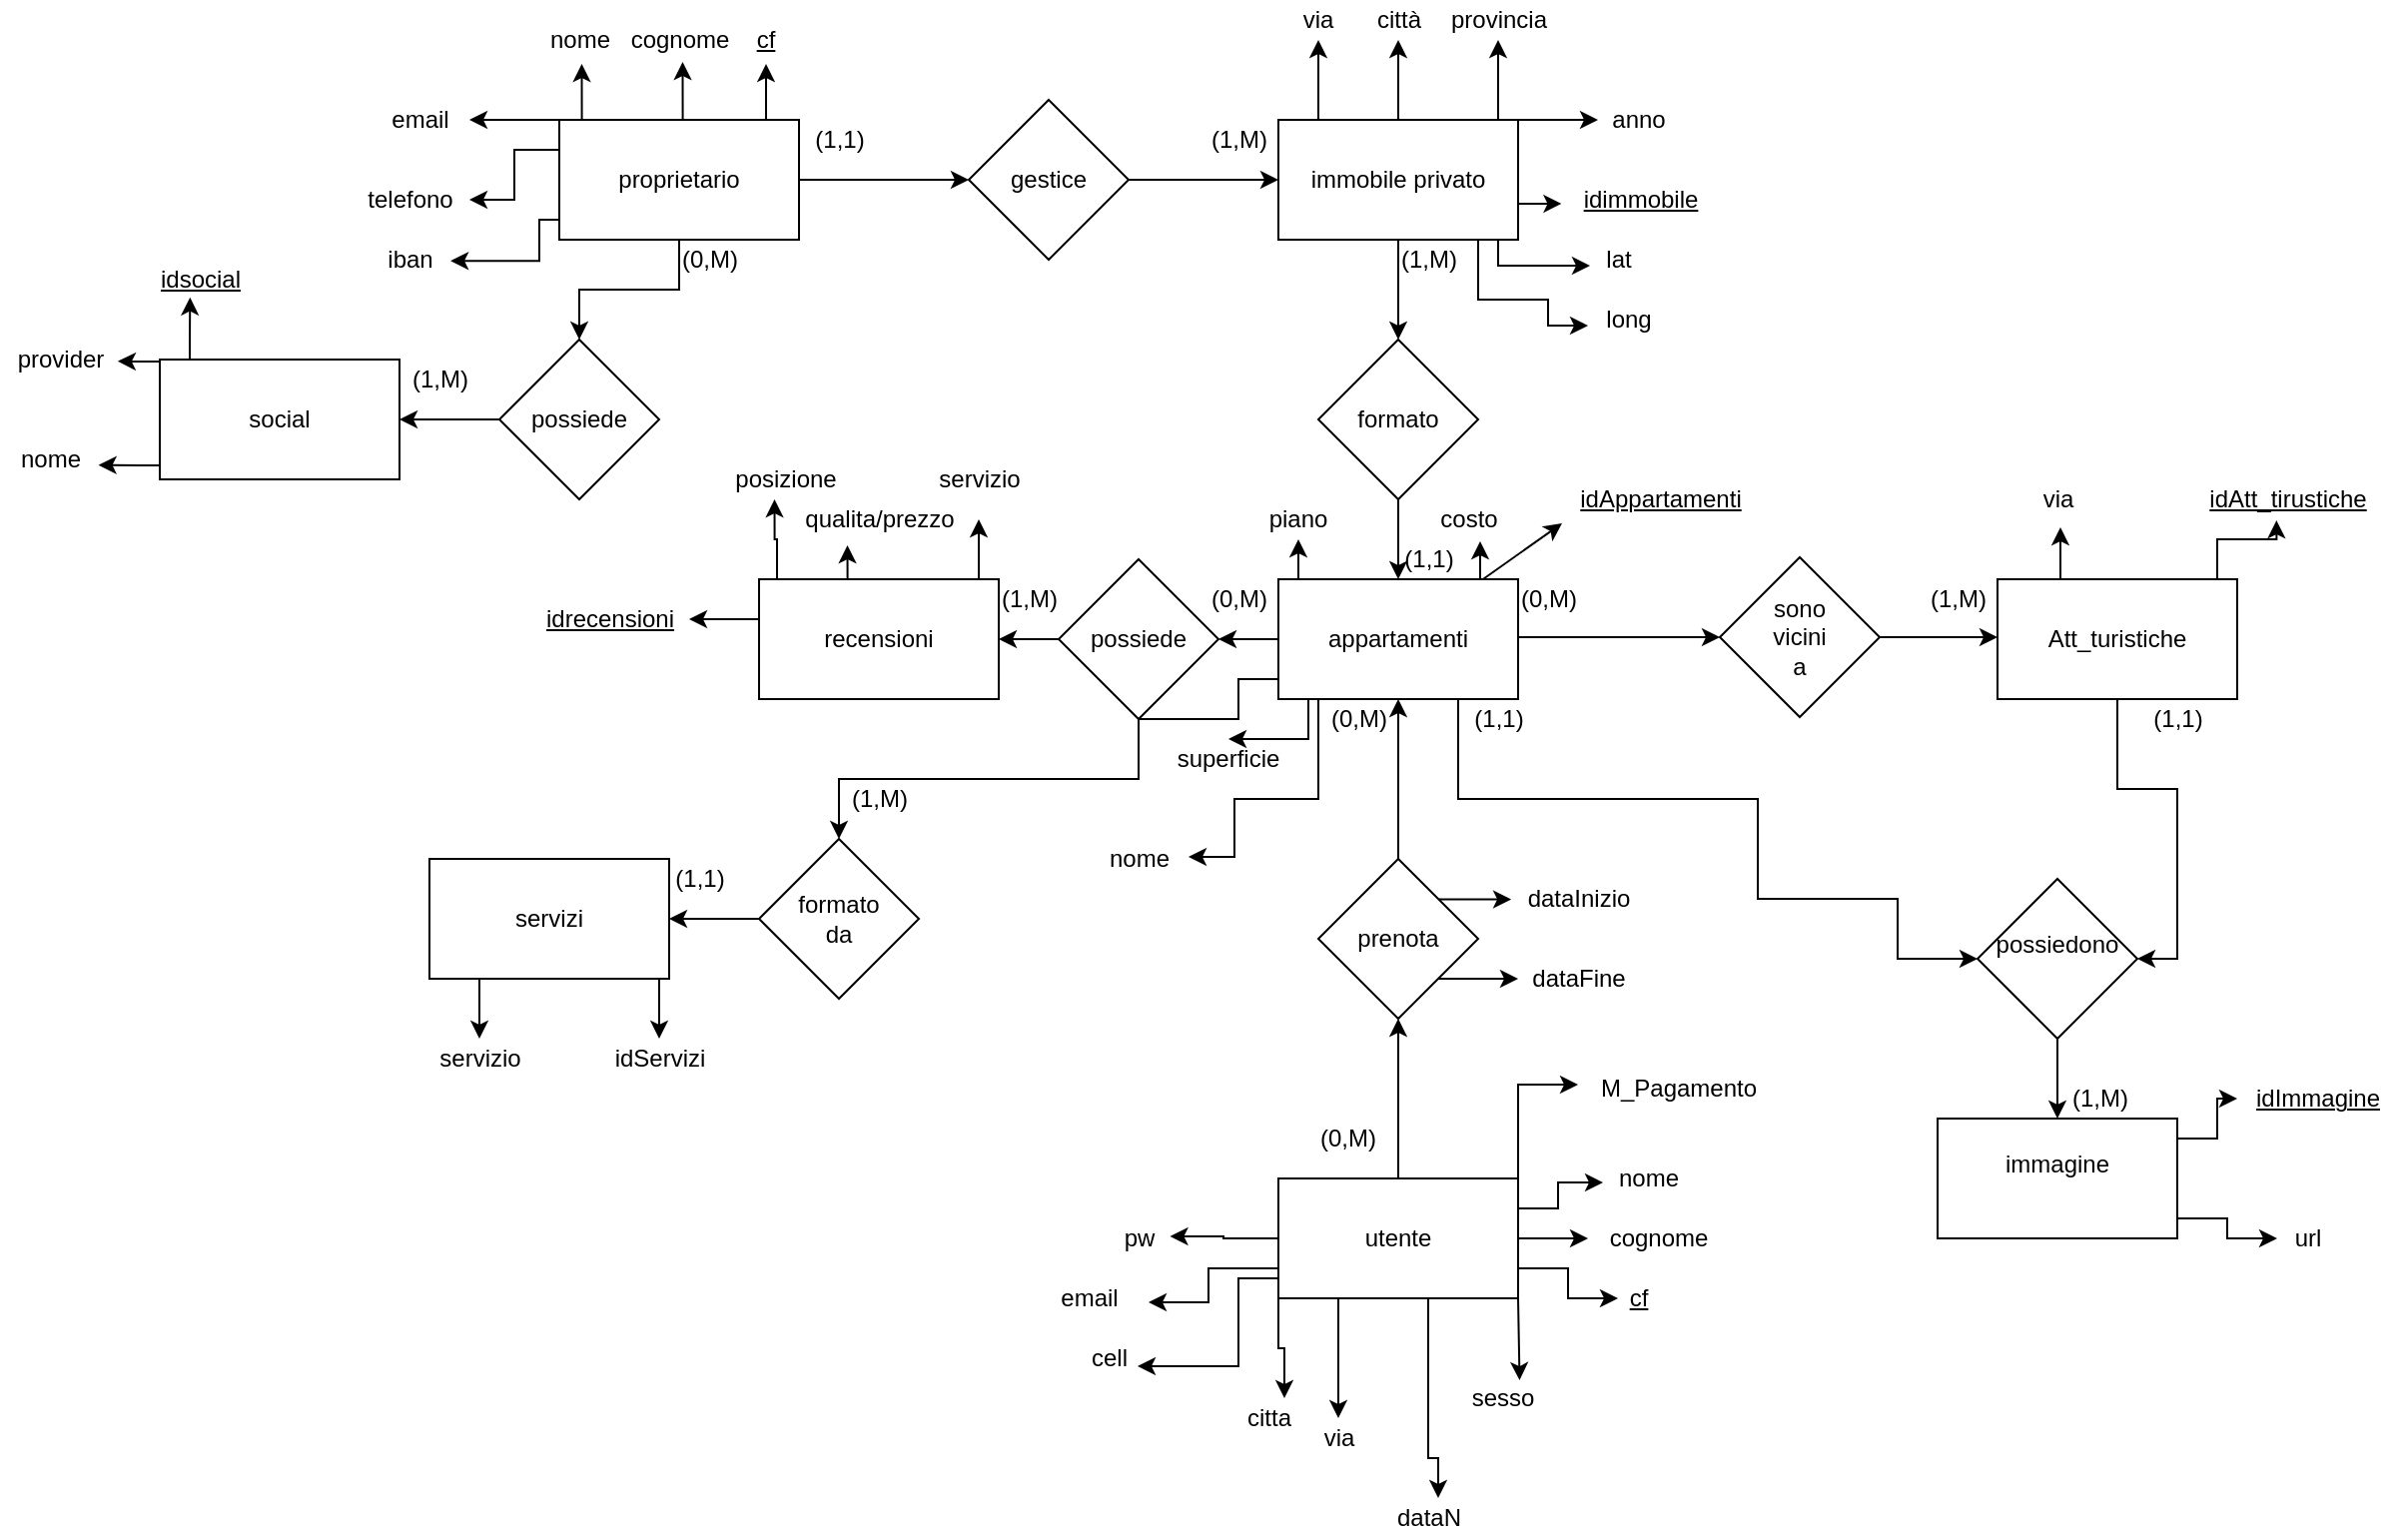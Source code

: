 <mxfile version="14.6.13" type="github">
  <diagram id="5WZkv0eeYpmpaQnzzO1f" name="Page-1">
    <mxGraphModel dx="3316" dy="791" grid="1" gridSize="10" guides="1" tooltips="1" connect="1" arrows="1" fold="1" page="1" pageScale="1" pageWidth="827" pageHeight="1169" math="0" shadow="0">
      <root>
        <mxCell id="0" />
        <mxCell id="1" parent="0" />
        <mxCell id="6KQSLUlXz9a6ZsbGVFf4-21" style="edgeStyle=orthogonalEdgeStyle;rounded=0;orthogonalLoop=1;jettySize=auto;html=1;exitX=1;exitY=0.25;exitDx=0;exitDy=0;" parent="1" source="FqCilQHqINg6GPOchnON-1" target="6KQSLUlXz9a6ZsbGVFf4-22" edge="1">
          <mxGeometry relative="1" as="geometry">
            <mxPoint x="-370" y="110" as="targetPoint" />
            <Array as="points">
              <mxPoint x="-530" y="125" />
            </Array>
          </mxGeometry>
        </mxCell>
        <mxCell id="6KQSLUlXz9a6ZsbGVFf4-60" value="" style="edgeStyle=orthogonalEdgeStyle;rounded=0;orthogonalLoop=1;jettySize=auto;html=1;" parent="1" source="FqCilQHqINg6GPOchnON-1" target="6KQSLUlXz9a6ZsbGVFf4-45" edge="1">
          <mxGeometry relative="1" as="geometry" />
        </mxCell>
        <mxCell id="6KQSLUlXz9a6ZsbGVFf4-62" style="edgeStyle=orthogonalEdgeStyle;rounded=0;orthogonalLoop=1;jettySize=auto;html=1;exitX=1;exitY=0.75;exitDx=0;exitDy=0;" parent="1" source="FqCilQHqINg6GPOchnON-1" target="6KQSLUlXz9a6ZsbGVFf4-52" edge="1">
          <mxGeometry relative="1" as="geometry">
            <Array as="points">
              <mxPoint x="-430" y="110" />
            </Array>
          </mxGeometry>
        </mxCell>
        <mxCell id="usRXnRFZm17M64GT9pBI-6" style="edgeStyle=orthogonalEdgeStyle;rounded=0;orthogonalLoop=1;jettySize=auto;html=1;" parent="1" source="FqCilQHqINg6GPOchnON-1" target="usRXnRFZm17M64GT9pBI-5" edge="1">
          <mxGeometry relative="1" as="geometry">
            <Array as="points">
              <mxPoint x="-440" y="100" />
              <mxPoint x="-440" y="100" />
            </Array>
          </mxGeometry>
        </mxCell>
        <mxCell id="h6Zp_HKWGdJFtF2wPUyF-5" style="edgeStyle=orthogonalEdgeStyle;rounded=0;orthogonalLoop=1;jettySize=auto;html=1;entryX=0.009;entryY=0.597;entryDx=0;entryDy=0;entryPerimeter=0;" parent="1" source="FqCilQHqINg6GPOchnON-1" target="h6Zp_HKWGdJFtF2wPUyF-4" edge="1">
          <mxGeometry relative="1" as="geometry">
            <Array as="points">
              <mxPoint x="-420" y="152" />
              <mxPoint x="-420" y="152" />
            </Array>
          </mxGeometry>
        </mxCell>
        <mxCell id="ovdAUcI8zXoIoC2vifiw-7" style="edgeStyle=orthogonalEdgeStyle;rounded=0;orthogonalLoop=1;jettySize=auto;html=1;entryX=0.033;entryY=0.65;entryDx=0;entryDy=0;entryPerimeter=0;" parent="1" source="FqCilQHqINg6GPOchnON-1" target="ovdAUcI8zXoIoC2vifiw-5" edge="1">
          <mxGeometry relative="1" as="geometry">
            <Array as="points">
              <mxPoint x="-440" y="183" />
            </Array>
          </mxGeometry>
        </mxCell>
        <mxCell id="ovdAUcI8zXoIoC2vifiw-8" style="edgeStyle=orthogonalEdgeStyle;rounded=0;orthogonalLoop=1;jettySize=auto;html=1;entryX=0;entryY=0.65;entryDx=0;entryDy=0;entryPerimeter=0;" parent="1" source="FqCilQHqINg6GPOchnON-1" target="ovdAUcI8zXoIoC2vifiw-6" edge="1">
          <mxGeometry relative="1" as="geometry">
            <Array as="points">
              <mxPoint x="-450" y="200" />
              <mxPoint x="-415" y="200" />
              <mxPoint x="-415" y="213" />
            </Array>
          </mxGeometry>
        </mxCell>
        <mxCell id="FqCilQHqINg6GPOchnON-1" value="immobile privato" style="rounded=0;whiteSpace=wrap;html=1;" parent="1" vertex="1">
          <mxGeometry x="-550" y="110" width="120" height="60" as="geometry" />
        </mxCell>
        <mxCell id="FqCilQHqINg6GPOchnON-3" value="" style="edgeStyle=orthogonalEdgeStyle;rounded=0;orthogonalLoop=1;jettySize=auto;html=1;" parent="1" source="FqCilQHqINg6GPOchnON-1" target="FqCilQHqINg6GPOchnON-2" edge="1">
          <mxGeometry relative="1" as="geometry" />
        </mxCell>
        <mxCell id="FqCilQHqINg6GPOchnON-5" value="" style="edgeStyle=orthogonalEdgeStyle;rounded=0;orthogonalLoop=1;jettySize=auto;html=1;" parent="1" source="FqCilQHqINg6GPOchnON-2" target="FqCilQHqINg6GPOchnON-4" edge="1">
          <mxGeometry relative="1" as="geometry" />
        </mxCell>
        <mxCell id="FqCilQHqINg6GPOchnON-2" value="formato" style="rhombus;whiteSpace=wrap;html=1;rounded=0;" parent="1" vertex="1">
          <mxGeometry x="-530" y="220" width="80" height="80" as="geometry" />
        </mxCell>
        <mxCell id="6KQSLUlXz9a6ZsbGVFf4-16" style="edgeStyle=orthogonalEdgeStyle;rounded=0;orthogonalLoop=1;jettySize=auto;html=1;exitX=1;exitY=1;exitDx=0;exitDy=0;entryX=0.5;entryY=1;entryDx=0;entryDy=0;" parent="1" source="FqCilQHqINg6GPOchnON-4" target="6KQSLUlXz9a6ZsbGVFf4-14" edge="1">
          <mxGeometry relative="1" as="geometry" />
        </mxCell>
        <mxCell id="6KQSLUlXz9a6ZsbGVFf4-64" value="" style="edgeStyle=orthogonalEdgeStyle;rounded=0;orthogonalLoop=1;jettySize=auto;html=1;" parent="1" source="FqCilQHqINg6GPOchnON-4" target="6KQSLUlXz9a6ZsbGVFf4-63" edge="1">
          <mxGeometry relative="1" as="geometry">
            <Array as="points">
              <mxPoint x="-390" y="369" />
              <mxPoint x="-390" y="369" />
            </Array>
          </mxGeometry>
        </mxCell>
        <mxCell id="6KQSLUlXz9a6ZsbGVFf4-108" style="edgeStyle=orthogonalEdgeStyle;rounded=0;orthogonalLoop=1;jettySize=auto;html=1;exitX=0;exitY=1;exitDx=0;exitDy=0;entryX=0.62;entryY=1.05;entryDx=0;entryDy=0;entryPerimeter=0;" parent="1" source="FqCilQHqINg6GPOchnON-4" target="6KQSLUlXz9a6ZsbGVFf4-48" edge="1">
          <mxGeometry relative="1" as="geometry" />
        </mxCell>
        <mxCell id="6KQSLUlXz9a6ZsbGVFf4-111" value="" style="edgeStyle=orthogonalEdgeStyle;rounded=0;orthogonalLoop=1;jettySize=auto;html=1;" parent="1" source="FqCilQHqINg6GPOchnON-4" target="6KQSLUlXz9a6ZsbGVFf4-110" edge="1">
          <mxGeometry relative="1" as="geometry" />
        </mxCell>
        <mxCell id="usRXnRFZm17M64GT9pBI-8" style="edgeStyle=orthogonalEdgeStyle;rounded=0;orthogonalLoop=1;jettySize=auto;html=1;entryX=0.5;entryY=0;entryDx=0;entryDy=0;" parent="1" source="FqCilQHqINg6GPOchnON-4" target="6KQSLUlXz9a6ZsbGVFf4-17" edge="1">
          <mxGeometry relative="1" as="geometry">
            <Array as="points">
              <mxPoint x="-535" y="410" />
              <mxPoint x="-535" y="410" />
            </Array>
          </mxGeometry>
        </mxCell>
        <mxCell id="zDIcsV_kO7G1SjpEPAZM-3" style="edgeStyle=orthogonalEdgeStyle;rounded=0;orthogonalLoop=1;jettySize=auto;html=1;entryX=0;entryY=0.5;entryDx=0;entryDy=0;" parent="1" source="FqCilQHqINg6GPOchnON-4" target="zDIcsV_kO7G1SjpEPAZM-5" edge="1">
          <mxGeometry relative="1" as="geometry">
            <Array as="points">
              <mxPoint x="-460" y="450" />
              <mxPoint x="-310" y="450" />
              <mxPoint x="-310" y="500" />
              <mxPoint x="-240" y="500" />
              <mxPoint x="-240" y="530" />
            </Array>
          </mxGeometry>
        </mxCell>
        <mxCell id="ovdAUcI8zXoIoC2vifiw-4" style="edgeStyle=orthogonalEdgeStyle;rounded=0;orthogonalLoop=1;jettySize=auto;html=1;entryX=1;entryY=0.45;entryDx=0;entryDy=0;entryPerimeter=0;" parent="1" source="FqCilQHqINg6GPOchnON-4" target="ovdAUcI8zXoIoC2vifiw-2" edge="1">
          <mxGeometry relative="1" as="geometry">
            <Array as="points">
              <mxPoint x="-530" y="450" />
              <mxPoint x="-572" y="450" />
              <mxPoint x="-572" y="479" />
            </Array>
          </mxGeometry>
        </mxCell>
        <mxCell id="ovdAUcI8zXoIoC2vifiw-10" style="edgeStyle=orthogonalEdgeStyle;rounded=0;orthogonalLoop=1;jettySize=auto;html=1;entryX=0.5;entryY=0;entryDx=0;entryDy=0;" parent="1" source="FqCilQHqINg6GPOchnON-4" target="ovdAUcI8zXoIoC2vifiw-9" edge="1">
          <mxGeometry relative="1" as="geometry">
            <Array as="points">
              <mxPoint x="-570" y="390" />
              <mxPoint x="-570" y="410" />
              <mxPoint x="-620" y="410" />
              <mxPoint x="-620" y="440" />
              <mxPoint x="-770" y="440" />
            </Array>
          </mxGeometry>
        </mxCell>
        <mxCell id="FqCilQHqINg6GPOchnON-4" value="appartamenti" style="whiteSpace=wrap;html=1;rounded=0;direction=west;" parent="1" vertex="1">
          <mxGeometry x="-550" y="340" width="120" height="60" as="geometry" />
        </mxCell>
        <mxCell id="6KQSLUlXz9a6ZsbGVFf4-14" value="piano" style="text;html=1;strokeColor=none;fillColor=none;align=center;verticalAlign=middle;whiteSpace=wrap;rounded=0;" parent="1" vertex="1">
          <mxGeometry x="-560" y="300" width="40" height="20" as="geometry" />
        </mxCell>
        <mxCell id="6KQSLUlXz9a6ZsbGVFf4-17" value="superficie" style="text;html=1;strokeColor=none;fillColor=none;align=center;verticalAlign=middle;whiteSpace=wrap;rounded=0;" parent="1" vertex="1">
          <mxGeometry x="-610" y="420" width="70" height="20" as="geometry" />
        </mxCell>
        <mxCell id="6KQSLUlXz9a6ZsbGVFf4-22" value="via" style="text;html=1;strokeColor=none;fillColor=none;align=center;verticalAlign=middle;whiteSpace=wrap;rounded=0;" parent="1" vertex="1">
          <mxGeometry x="-550" y="50" width="40" height="20" as="geometry" />
        </mxCell>
        <mxCell id="6KQSLUlXz9a6ZsbGVFf4-45" value="città" style="text;html=1;resizable=0;autosize=1;align=center;verticalAlign=middle;points=[];fillColor=none;strokeColor=none;rounded=0;" parent="1" vertex="1">
          <mxGeometry x="-510" y="50" width="40" height="20" as="geometry" />
        </mxCell>
        <mxCell id="6KQSLUlXz9a6ZsbGVFf4-48" value="costo" style="text;html=1;resizable=0;autosize=1;align=center;verticalAlign=middle;points=[];fillColor=none;strokeColor=none;rounded=0;" parent="1" vertex="1">
          <mxGeometry x="-480" y="300" width="50" height="20" as="geometry" />
        </mxCell>
        <mxCell id="6KQSLUlXz9a6ZsbGVFf4-52" value="anno" style="text;html=1;resizable=0;autosize=1;align=center;verticalAlign=middle;points=[];fillColor=none;strokeColor=none;rounded=0;" parent="1" vertex="1">
          <mxGeometry x="-390" y="100" width="40" height="20" as="geometry" />
        </mxCell>
        <mxCell id="6KQSLUlXz9a6ZsbGVFf4-66" value="" style="edgeStyle=orthogonalEdgeStyle;rounded=0;orthogonalLoop=1;jettySize=auto;html=1;" parent="1" source="6KQSLUlXz9a6ZsbGVFf4-63" target="6KQSLUlXz9a6ZsbGVFf4-65" edge="1">
          <mxGeometry relative="1" as="geometry">
            <Array as="points">
              <mxPoint x="-260" y="360" />
              <mxPoint x="-260" y="360" />
            </Array>
          </mxGeometry>
        </mxCell>
        <mxCell id="6KQSLUlXz9a6ZsbGVFf4-63" value="&lt;div&gt;sono &lt;br&gt;&lt;/div&gt;&lt;div&gt;vicini&lt;br&gt;&lt;/div&gt;&lt;div&gt;a &lt;/div&gt;" style="rhombus;whiteSpace=wrap;html=1;rounded=0;" parent="1" vertex="1">
          <mxGeometry x="-329" y="329" width="80" height="80" as="geometry" />
        </mxCell>
        <mxCell id="6KQSLUlXz9a6ZsbGVFf4-67" style="edgeStyle=orthogonalEdgeStyle;rounded=0;orthogonalLoop=1;jettySize=auto;html=1;exitX=0.25;exitY=0;exitDx=0;exitDy=0;entryX=0.55;entryY=1.2;entryDx=0;entryDy=0;entryPerimeter=0;" parent="1" source="6KQSLUlXz9a6ZsbGVFf4-65" target="6KQSLUlXz9a6ZsbGVFf4-68" edge="1">
          <mxGeometry relative="1" as="geometry">
            <mxPoint x="-160" y="300" as="targetPoint" />
          </mxGeometry>
        </mxCell>
        <mxCell id="h6Zp_HKWGdJFtF2wPUyF-7" style="edgeStyle=orthogonalEdgeStyle;rounded=0;orthogonalLoop=1;jettySize=auto;html=1;entryX=0.447;entryY=1.028;entryDx=0;entryDy=0;entryPerimeter=0;" parent="1" source="6KQSLUlXz9a6ZsbGVFf4-65" target="h6Zp_HKWGdJFtF2wPUyF-6" edge="1">
          <mxGeometry relative="1" as="geometry">
            <Array as="points">
              <mxPoint x="-80" y="320" />
              <mxPoint x="-50" y="320" />
            </Array>
          </mxGeometry>
        </mxCell>
        <mxCell id="zDIcsV_kO7G1SjpEPAZM-2" style="edgeStyle=orthogonalEdgeStyle;rounded=0;orthogonalLoop=1;jettySize=auto;html=1;entryX=1;entryY=0.5;entryDx=0;entryDy=0;" parent="1" source="6KQSLUlXz9a6ZsbGVFf4-65" target="zDIcsV_kO7G1SjpEPAZM-5" edge="1">
          <mxGeometry relative="1" as="geometry" />
        </mxCell>
        <mxCell id="6KQSLUlXz9a6ZsbGVFf4-65" value="Att_turistiche" style="whiteSpace=wrap;html=1;rounded=0;" parent="1" vertex="1">
          <mxGeometry x="-190" y="340" width="120" height="60" as="geometry" />
        </mxCell>
        <mxCell id="6KQSLUlXz9a6ZsbGVFf4-68" value="via" style="text;html=1;resizable=0;autosize=1;align=center;verticalAlign=middle;points=[];fillColor=none;strokeColor=none;rounded=0;" parent="1" vertex="1">
          <mxGeometry x="-175" y="290" width="30" height="20" as="geometry" />
        </mxCell>
        <mxCell id="usRXnRFZm17M64GT9pBI-3" value="" style="edgeStyle=orthogonalEdgeStyle;rounded=0;orthogonalLoop=1;jettySize=auto;html=1;" parent="1" source="6KQSLUlXz9a6ZsbGVFf4-71" target="FqCilQHqINg6GPOchnON-1" edge="1">
          <mxGeometry relative="1" as="geometry" />
        </mxCell>
        <mxCell id="6KQSLUlXz9a6ZsbGVFf4-71" value="gestice" style="rhombus;whiteSpace=wrap;html=1;rounded=0;" parent="1" vertex="1">
          <mxGeometry x="-705" y="100" width="80" height="80" as="geometry" />
        </mxCell>
        <mxCell id="6KQSLUlXz9a6ZsbGVFf4-80" style="edgeStyle=orthogonalEdgeStyle;rounded=0;orthogonalLoop=1;jettySize=auto;html=1;exitX=0;exitY=0;exitDx=0;exitDy=0;entryX=0.525;entryY=1.1;entryDx=0;entryDy=0;entryPerimeter=0;" parent="1" source="6KQSLUlXz9a6ZsbGVFf4-73" target="6KQSLUlXz9a6ZsbGVFf4-77" edge="1">
          <mxGeometry relative="1" as="geometry" />
        </mxCell>
        <mxCell id="6KQSLUlXz9a6ZsbGVFf4-81" style="edgeStyle=orthogonalEdgeStyle;rounded=0;orthogonalLoop=1;jettySize=auto;html=1;exitX=0.5;exitY=0;exitDx=0;exitDy=0;entryX=0.525;entryY=1.05;entryDx=0;entryDy=0;entryPerimeter=0;" parent="1" source="6KQSLUlXz9a6ZsbGVFf4-73" target="6KQSLUlXz9a6ZsbGVFf4-76" edge="1">
          <mxGeometry relative="1" as="geometry" />
        </mxCell>
        <mxCell id="6KQSLUlXz9a6ZsbGVFf4-82" style="edgeStyle=orthogonalEdgeStyle;rounded=0;orthogonalLoop=1;jettySize=auto;html=1;exitX=1;exitY=0;exitDx=0;exitDy=0;entryX=0.525;entryY=1.1;entryDx=0;entryDy=0;entryPerimeter=0;" parent="1" source="6KQSLUlXz9a6ZsbGVFf4-73" target="6KQSLUlXz9a6ZsbGVFf4-75" edge="1">
          <mxGeometry relative="1" as="geometry" />
        </mxCell>
        <mxCell id="6KQSLUlXz9a6ZsbGVFf4-91" style="edgeStyle=orthogonalEdgeStyle;rounded=0;orthogonalLoop=1;jettySize=auto;html=1;exitX=0;exitY=0.25;exitDx=0;exitDy=0;" parent="1" source="6KQSLUlXz9a6ZsbGVFf4-73" target="6KQSLUlXz9a6ZsbGVFf4-84" edge="1">
          <mxGeometry relative="1" as="geometry" />
        </mxCell>
        <mxCell id="6KQSLUlXz9a6ZsbGVFf4-92" style="edgeStyle=orthogonalEdgeStyle;rounded=0;orthogonalLoop=1;jettySize=auto;html=1;exitX=0;exitY=0;exitDx=0;exitDy=0;" parent="1" source="6KQSLUlXz9a6ZsbGVFf4-73" target="6KQSLUlXz9a6ZsbGVFf4-83" edge="1">
          <mxGeometry relative="1" as="geometry">
            <Array as="points">
              <mxPoint x="-920" y="110" />
              <mxPoint x="-920" y="110" />
            </Array>
          </mxGeometry>
        </mxCell>
        <mxCell id="6KQSLUlXz9a6ZsbGVFf4-95" style="edgeStyle=orthogonalEdgeStyle;rounded=0;orthogonalLoop=1;jettySize=auto;html=1;exitX=0.25;exitY=1;exitDx=0;exitDy=0;entryX=1.014;entryY=0.529;entryDx=0;entryDy=0;entryPerimeter=0;" parent="1" source="6KQSLUlXz9a6ZsbGVFf4-73" target="6KQSLUlXz9a6ZsbGVFf4-94" edge="1">
          <mxGeometry relative="1" as="geometry">
            <mxPoint x="-989" y="171" as="targetPoint" />
            <Array as="points">
              <mxPoint x="-880" y="160" />
              <mxPoint x="-920" y="160" />
              <mxPoint x="-920" y="181" />
            </Array>
          </mxGeometry>
        </mxCell>
        <mxCell id="usRXnRFZm17M64GT9pBI-2" value="" style="edgeStyle=orthogonalEdgeStyle;rounded=0;orthogonalLoop=1;jettySize=auto;html=1;" parent="1" source="6KQSLUlXz9a6ZsbGVFf4-73" target="6KQSLUlXz9a6ZsbGVFf4-71" edge="1">
          <mxGeometry relative="1" as="geometry">
            <Array as="points">
              <mxPoint x="-720" y="140" />
              <mxPoint x="-720" y="140" />
            </Array>
          </mxGeometry>
        </mxCell>
        <mxCell id="usRXnRFZm17M64GT9pBI-45" value="" style="edgeStyle=orthogonalEdgeStyle;rounded=0;orthogonalLoop=1;jettySize=auto;html=1;" parent="1" source="6KQSLUlXz9a6ZsbGVFf4-73" target="usRXnRFZm17M64GT9pBI-44" edge="1">
          <mxGeometry relative="1" as="geometry" />
        </mxCell>
        <mxCell id="6KQSLUlXz9a6ZsbGVFf4-73" value="proprietario" style="whiteSpace=wrap;html=1;rounded=0;" parent="1" vertex="1">
          <mxGeometry x="-910" y="110" width="120" height="60" as="geometry" />
        </mxCell>
        <mxCell id="6KQSLUlXz9a6ZsbGVFf4-75" value="&lt;u&gt;cf&lt;/u&gt;" style="text;html=1;resizable=0;autosize=1;align=center;verticalAlign=middle;points=[];fillColor=none;strokeColor=none;rounded=0;" parent="1" vertex="1">
          <mxGeometry x="-817" y="60" width="20" height="20" as="geometry" />
        </mxCell>
        <mxCell id="6KQSLUlXz9a6ZsbGVFf4-76" value="cognome" style="text;html=1;resizable=0;autosize=1;align=center;verticalAlign=middle;points=[];fillColor=none;strokeColor=none;rounded=0;" parent="1" vertex="1">
          <mxGeometry x="-885" y="60" width="70" height="20" as="geometry" />
        </mxCell>
        <mxCell id="6KQSLUlXz9a6ZsbGVFf4-77" value="nome" style="text;html=1;resizable=0;autosize=1;align=center;verticalAlign=middle;points=[];fillColor=none;strokeColor=none;rounded=0;" parent="1" vertex="1">
          <mxGeometry x="-925" y="60" width="50" height="20" as="geometry" />
        </mxCell>
        <mxCell id="6KQSLUlXz9a6ZsbGVFf4-83" value="email" style="text;html=1;resizable=0;autosize=1;align=center;verticalAlign=middle;points=[];fillColor=none;strokeColor=none;rounded=0;" parent="1" vertex="1">
          <mxGeometry x="-1005" y="100" width="50" height="20" as="geometry" />
        </mxCell>
        <mxCell id="6KQSLUlXz9a6ZsbGVFf4-84" value="telefono" style="text;html=1;resizable=0;autosize=1;align=center;verticalAlign=middle;points=[];fillColor=none;strokeColor=none;rounded=0;" parent="1" vertex="1">
          <mxGeometry x="-1015" y="140" width="60" height="20" as="geometry" />
        </mxCell>
        <mxCell id="6KQSLUlXz9a6ZsbGVFf4-94" value="iban" style="text;html=1;resizable=0;autosize=1;align=center;verticalAlign=middle;points=[];fillColor=none;strokeColor=none;rounded=0;" parent="1" vertex="1">
          <mxGeometry x="-1005" y="170" width="40" height="20" as="geometry" />
        </mxCell>
        <mxCell id="6KQSLUlXz9a6ZsbGVFf4-138" style="edgeStyle=orthogonalEdgeStyle;rounded=0;orthogonalLoop=1;jettySize=auto;html=1;exitX=1;exitY=0.25;exitDx=0;exitDy=0;entryX=0.05;entryY=0.6;entryDx=0;entryDy=0;entryPerimeter=0;" parent="1" source="6KQSLUlXz9a6ZsbGVFf4-99" target="6KQSLUlXz9a6ZsbGVFf4-135" edge="1">
          <mxGeometry relative="1" as="geometry" />
        </mxCell>
        <mxCell id="6KQSLUlXz9a6ZsbGVFf4-139" style="edgeStyle=orthogonalEdgeStyle;rounded=0;orthogonalLoop=1;jettySize=auto;html=1;exitX=1;exitY=0.5;exitDx=0;exitDy=0;" parent="1" source="6KQSLUlXz9a6ZsbGVFf4-99" target="6KQSLUlXz9a6ZsbGVFf4-136" edge="1">
          <mxGeometry relative="1" as="geometry" />
        </mxCell>
        <mxCell id="6KQSLUlXz9a6ZsbGVFf4-140" style="edgeStyle=orthogonalEdgeStyle;rounded=0;orthogonalLoop=1;jettySize=auto;html=1;exitX=1;exitY=0.75;exitDx=0;exitDy=0;" parent="1" source="6KQSLUlXz9a6ZsbGVFf4-99" target="6KQSLUlXz9a6ZsbGVFf4-137" edge="1">
          <mxGeometry relative="1" as="geometry" />
        </mxCell>
        <mxCell id="6KQSLUlXz9a6ZsbGVFf4-145" style="edgeStyle=orthogonalEdgeStyle;rounded=0;orthogonalLoop=1;jettySize=auto;html=1;exitX=0;exitY=0.5;exitDx=0;exitDy=0;entryX=1.025;entryY=0.45;entryDx=0;entryDy=0;entryPerimeter=0;" parent="1" source="6KQSLUlXz9a6ZsbGVFf4-99" target="6KQSLUlXz9a6ZsbGVFf4-142" edge="1">
          <mxGeometry relative="1" as="geometry" />
        </mxCell>
        <mxCell id="6KQSLUlXz9a6ZsbGVFf4-146" style="edgeStyle=orthogonalEdgeStyle;rounded=0;orthogonalLoop=1;jettySize=auto;html=1;exitX=0;exitY=0.75;exitDx=0;exitDy=0;entryX=1.1;entryY=0.6;entryDx=0;entryDy=0;entryPerimeter=0;" parent="1" source="6KQSLUlXz9a6ZsbGVFf4-99" target="6KQSLUlXz9a6ZsbGVFf4-143" edge="1">
          <mxGeometry relative="1" as="geometry" />
        </mxCell>
        <mxCell id="6KQSLUlXz9a6ZsbGVFf4-149" style="edgeStyle=orthogonalEdgeStyle;rounded=0;orthogonalLoop=1;jettySize=auto;html=1;exitX=1;exitY=1;exitDx=0;exitDy=0;entryX=0.675;entryY=0.05;entryDx=0;entryDy=0;entryPerimeter=0;" parent="1" source="6KQSLUlXz9a6ZsbGVFf4-99" target="6KQSLUlXz9a6ZsbGVFf4-147" edge="1">
          <mxGeometry relative="1" as="geometry">
            <Array as="points">
              <mxPoint x="-429" y="700" />
            </Array>
          </mxGeometry>
        </mxCell>
        <mxCell id="6KQSLUlXz9a6ZsbGVFf4-150" style="edgeStyle=orthogonalEdgeStyle;rounded=0;orthogonalLoop=1;jettySize=auto;html=1;exitX=0.75;exitY=1;exitDx=0;exitDy=0;entryX=0.6;entryY=0;entryDx=0;entryDy=0;entryPerimeter=0;" parent="1" source="6KQSLUlXz9a6ZsbGVFf4-99" target="6KQSLUlXz9a6ZsbGVFf4-148" edge="1">
          <mxGeometry relative="1" as="geometry">
            <mxPoint x="-483" y="747" as="targetPoint" />
            <Array as="points">
              <mxPoint x="-475" y="700" />
              <mxPoint x="-475" y="780" />
              <mxPoint x="-470" y="780" />
            </Array>
          </mxGeometry>
        </mxCell>
        <mxCell id="6KQSLUlXz9a6ZsbGVFf4-152" style="edgeStyle=orthogonalEdgeStyle;rounded=0;orthogonalLoop=1;jettySize=auto;html=1;exitX=0.25;exitY=1;exitDx=0;exitDy=0;entryX=0.5;entryY=0;entryDx=0;entryDy=0;entryPerimeter=0;" parent="1" source="6KQSLUlXz9a6ZsbGVFf4-99" target="6KQSLUlXz9a6ZsbGVFf4-151" edge="1">
          <mxGeometry relative="1" as="geometry" />
        </mxCell>
        <mxCell id="6KQSLUlXz9a6ZsbGVFf4-153" style="edgeStyle=orthogonalEdgeStyle;rounded=0;orthogonalLoop=1;jettySize=auto;html=1;exitX=0;exitY=1;exitDx=0;exitDy=0;entryX=0.7;entryY=0;entryDx=0;entryDy=0;entryPerimeter=0;" parent="1" source="6KQSLUlXz9a6ZsbGVFf4-99" target="6KQSLUlXz9a6ZsbGVFf4-154" edge="1">
          <mxGeometry relative="1" as="geometry">
            <mxPoint x="-550" y="750" as="targetPoint" />
          </mxGeometry>
        </mxCell>
        <mxCell id="6KQSLUlXz9a6ZsbGVFf4-157" style="edgeStyle=orthogonalEdgeStyle;rounded=0;orthogonalLoop=1;jettySize=auto;html=1;exitX=1;exitY=0;exitDx=0;exitDy=0;entryX=0;entryY=0.4;entryDx=0;entryDy=0;entryPerimeter=0;" parent="1" source="6KQSLUlXz9a6ZsbGVFf4-99" target="6KQSLUlXz9a6ZsbGVFf4-155" edge="1">
          <mxGeometry relative="1" as="geometry" />
        </mxCell>
        <mxCell id="usRXnRFZm17M64GT9pBI-13" style="edgeStyle=orthogonalEdgeStyle;rounded=0;orthogonalLoop=1;jettySize=auto;html=1;entryX=0.983;entryY=0.675;entryDx=0;entryDy=0;entryPerimeter=0;" parent="1" source="6KQSLUlXz9a6ZsbGVFf4-99" target="usRXnRFZm17M64GT9pBI-12" edge="1">
          <mxGeometry relative="1" as="geometry">
            <Array as="points">
              <mxPoint x="-570" y="690" />
              <mxPoint x="-570" y="734" />
              <mxPoint x="-620" y="734" />
            </Array>
          </mxGeometry>
        </mxCell>
        <mxCell id="usRXnRFZm17M64GT9pBI-21" value="" style="edgeStyle=orthogonalEdgeStyle;rounded=0;orthogonalLoop=1;jettySize=auto;html=1;" parent="1" source="6KQSLUlXz9a6ZsbGVFf4-99" target="usRXnRFZm17M64GT9pBI-20" edge="1">
          <mxGeometry relative="1" as="geometry" />
        </mxCell>
        <mxCell id="6KQSLUlXz9a6ZsbGVFf4-99" value="utente" style="rounded=0;whiteSpace=wrap;html=1;" parent="1" vertex="1">
          <mxGeometry x="-550" y="640" width="120" height="60" as="geometry" />
        </mxCell>
        <mxCell id="6KQSLUlXz9a6ZsbGVFf4-113" value="" style="edgeStyle=orthogonalEdgeStyle;rounded=0;orthogonalLoop=1;jettySize=auto;html=1;" parent="1" source="6KQSLUlXz9a6ZsbGVFf4-110" target="6KQSLUlXz9a6ZsbGVFf4-112" edge="1">
          <mxGeometry relative="1" as="geometry" />
        </mxCell>
        <mxCell id="6KQSLUlXz9a6ZsbGVFf4-110" value="possiede" style="rhombus;whiteSpace=wrap;html=1;rounded=0;" parent="1" vertex="1">
          <mxGeometry x="-660" y="330" width="80" height="80" as="geometry" />
        </mxCell>
        <mxCell id="6KQSLUlXz9a6ZsbGVFf4-123" style="edgeStyle=orthogonalEdgeStyle;rounded=0;orthogonalLoop=1;jettySize=auto;html=1;exitX=0;exitY=0;exitDx=0;exitDy=0;entryX=0.425;entryY=1;entryDx=0;entryDy=0;entryPerimeter=0;" parent="1" source="6KQSLUlXz9a6ZsbGVFf4-112" target="6KQSLUlXz9a6ZsbGVFf4-114" edge="1">
          <mxGeometry relative="1" as="geometry">
            <Array as="points">
              <mxPoint x="-801" y="340" />
              <mxPoint x="-801" y="320" />
            </Array>
          </mxGeometry>
        </mxCell>
        <mxCell id="6KQSLUlXz9a6ZsbGVFf4-124" style="edgeStyle=orthogonalEdgeStyle;rounded=0;orthogonalLoop=1;jettySize=auto;html=1;exitX=0.25;exitY=0;exitDx=0;exitDy=0;entryX=0.325;entryY=1.15;entryDx=0;entryDy=0;entryPerimeter=0;" parent="1" source="6KQSLUlXz9a6ZsbGVFf4-112" target="6KQSLUlXz9a6ZsbGVFf4-115" edge="1">
          <mxGeometry relative="1" as="geometry" />
        </mxCell>
        <mxCell id="6KQSLUlXz9a6ZsbGVFf4-125" style="edgeStyle=orthogonalEdgeStyle;rounded=0;orthogonalLoop=1;jettySize=auto;html=1;exitX=1;exitY=0;exitDx=0;exitDy=0;" parent="1" source="6KQSLUlXz9a6ZsbGVFf4-112" edge="1">
          <mxGeometry relative="1" as="geometry">
            <mxPoint x="-700" y="310" as="targetPoint" />
          </mxGeometry>
        </mxCell>
        <mxCell id="h6Zp_HKWGdJFtF2wPUyF-11" style="edgeStyle=orthogonalEdgeStyle;rounded=0;orthogonalLoop=1;jettySize=auto;html=1;" parent="1" source="6KQSLUlXz9a6ZsbGVFf4-112" target="h6Zp_HKWGdJFtF2wPUyF-10" edge="1">
          <mxGeometry relative="1" as="geometry">
            <Array as="points">
              <mxPoint x="-820" y="360" />
              <mxPoint x="-820" y="360" />
            </Array>
          </mxGeometry>
        </mxCell>
        <mxCell id="6KQSLUlXz9a6ZsbGVFf4-112" value="recensioni" style="whiteSpace=wrap;html=1;rounded=0;" parent="1" vertex="1">
          <mxGeometry x="-810" y="340" width="120" height="60" as="geometry" />
        </mxCell>
        <mxCell id="6KQSLUlXz9a6ZsbGVFf4-114" value="posizione" style="text;html=1;resizable=0;autosize=1;align=center;verticalAlign=middle;points=[];fillColor=none;strokeColor=none;rounded=0;" parent="1" vertex="1">
          <mxGeometry x="-832" y="280" width="70" height="20" as="geometry" />
        </mxCell>
        <mxCell id="6KQSLUlXz9a6ZsbGVFf4-115" value="qualita/prezzo" style="text;html=1;resizable=0;autosize=1;align=center;verticalAlign=middle;points=[];fillColor=none;strokeColor=none;rounded=0;" parent="1" vertex="1">
          <mxGeometry x="-795" y="300" width="90" height="20" as="geometry" />
        </mxCell>
        <mxCell id="6KQSLUlXz9a6ZsbGVFf4-130" value="servizio" style="text;html=1;resizable=0;autosize=1;align=center;verticalAlign=middle;points=[];fillColor=none;strokeColor=none;rounded=0;" parent="1" vertex="1">
          <mxGeometry x="-730" y="280" width="60" height="20" as="geometry" />
        </mxCell>
        <mxCell id="6KQSLUlXz9a6ZsbGVFf4-135" value="nome" style="text;html=1;resizable=0;autosize=1;align=center;verticalAlign=middle;points=[];fillColor=none;strokeColor=none;rounded=0;" parent="1" vertex="1">
          <mxGeometry x="-390" y="630" width="50" height="20" as="geometry" />
        </mxCell>
        <mxCell id="6KQSLUlXz9a6ZsbGVFf4-136" value="cognome" style="text;html=1;resizable=0;autosize=1;align=center;verticalAlign=middle;points=[];fillColor=none;strokeColor=none;rounded=0;" parent="1" vertex="1">
          <mxGeometry x="-395" y="660" width="70" height="20" as="geometry" />
        </mxCell>
        <mxCell id="6KQSLUlXz9a6ZsbGVFf4-137" value="&lt;u&gt;cf&lt;/u&gt;" style="text;html=1;resizable=0;autosize=1;align=center;verticalAlign=middle;points=[];fillColor=none;strokeColor=none;rounded=0;" parent="1" vertex="1">
          <mxGeometry x="-380" y="690" width="20" height="20" as="geometry" />
        </mxCell>
        <mxCell id="6KQSLUlXz9a6ZsbGVFf4-142" value="pw" style="text;html=1;resizable=0;autosize=1;align=center;verticalAlign=middle;points=[];fillColor=none;strokeColor=none;rounded=0;" parent="1" vertex="1">
          <mxGeometry x="-635" y="660" width="30" height="20" as="geometry" />
        </mxCell>
        <mxCell id="6KQSLUlXz9a6ZsbGVFf4-143" value="email" style="text;html=1;resizable=0;autosize=1;align=center;verticalAlign=middle;points=[];fillColor=none;strokeColor=none;rounded=0;" parent="1" vertex="1">
          <mxGeometry x="-670" y="690" width="50" height="20" as="geometry" />
        </mxCell>
        <mxCell id="6KQSLUlXz9a6ZsbGVFf4-147" value="sesso" style="text;html=1;resizable=0;autosize=1;align=center;verticalAlign=middle;points=[];fillColor=none;strokeColor=none;rounded=0;" parent="1" vertex="1">
          <mxGeometry x="-463" y="740" width="50" height="20" as="geometry" />
        </mxCell>
        <mxCell id="6KQSLUlXz9a6ZsbGVFf4-148" value="dataN" style="text;html=1;resizable=0;autosize=1;align=center;verticalAlign=middle;points=[];fillColor=none;strokeColor=none;rounded=0;" parent="1" vertex="1">
          <mxGeometry x="-500" y="800" width="50" height="20" as="geometry" />
        </mxCell>
        <mxCell id="6KQSLUlXz9a6ZsbGVFf4-151" value="via" style="text;html=1;resizable=0;autosize=1;align=center;verticalAlign=middle;points=[];fillColor=none;strokeColor=none;rounded=0;" parent="1" vertex="1">
          <mxGeometry x="-535" y="760" width="30" height="20" as="geometry" />
        </mxCell>
        <mxCell id="6KQSLUlXz9a6ZsbGVFf4-154" value="citta" style="text;html=1;resizable=0;autosize=1;align=center;verticalAlign=middle;points=[];fillColor=none;strokeColor=none;rounded=0;" parent="1" vertex="1">
          <mxGeometry x="-575" y="750" width="40" height="20" as="geometry" />
        </mxCell>
        <mxCell id="6KQSLUlXz9a6ZsbGVFf4-155" value="&lt;div&gt;M_Pagamento&lt;/div&gt;" style="text;html=1;resizable=0;autosize=1;align=center;verticalAlign=middle;points=[];fillColor=none;strokeColor=none;rounded=0;" parent="1" vertex="1">
          <mxGeometry x="-400" y="585" width="100" height="20" as="geometry" />
        </mxCell>
        <mxCell id="usRXnRFZm17M64GT9pBI-5" value="provincia" style="text;html=1;align=center;verticalAlign=middle;resizable=0;points=[];autosize=1;strokeColor=none;" parent="1" vertex="1">
          <mxGeometry x="-470" y="50" width="60" height="20" as="geometry" />
        </mxCell>
        <mxCell id="usRXnRFZm17M64GT9pBI-12" value="cell" style="text;html=1;align=center;verticalAlign=middle;resizable=0;points=[];autosize=1;strokeColor=none;" parent="1" vertex="1">
          <mxGeometry x="-650" y="720" width="30" height="20" as="geometry" />
        </mxCell>
        <mxCell id="usRXnRFZm17M64GT9pBI-22" value="" style="edgeStyle=orthogonalEdgeStyle;rounded=0;orthogonalLoop=1;jettySize=auto;html=1;" parent="1" source="usRXnRFZm17M64GT9pBI-20" target="FqCilQHqINg6GPOchnON-4" edge="1">
          <mxGeometry relative="1" as="geometry">
            <Array as="points">
              <mxPoint x="-490" y="430" />
              <mxPoint x="-490" y="430" />
            </Array>
          </mxGeometry>
        </mxCell>
        <mxCell id="usRXnRFZm17M64GT9pBI-25" value="" style="edgeStyle=orthogonalEdgeStyle;rounded=0;orthogonalLoop=1;jettySize=auto;html=1;" parent="1" source="usRXnRFZm17M64GT9pBI-20" target="usRXnRFZm17M64GT9pBI-24" edge="1">
          <mxGeometry relative="1" as="geometry">
            <Array as="points">
              <mxPoint x="-440" y="540" />
              <mxPoint x="-440" y="540" />
            </Array>
          </mxGeometry>
        </mxCell>
        <mxCell id="usRXnRFZm17M64GT9pBI-27" style="edgeStyle=orthogonalEdgeStyle;rounded=0;orthogonalLoop=1;jettySize=auto;html=1;entryX=0.022;entryY=0.514;entryDx=0;entryDy=0;entryPerimeter=0;" parent="1" source="usRXnRFZm17M64GT9pBI-20" target="usRXnRFZm17M64GT9pBI-23" edge="1">
          <mxGeometry relative="1" as="geometry">
            <Array as="points">
              <mxPoint x="-450" y="490" />
            </Array>
          </mxGeometry>
        </mxCell>
        <mxCell id="usRXnRFZm17M64GT9pBI-20" value="prenota" style="rhombus;whiteSpace=wrap;html=1;" parent="1" vertex="1">
          <mxGeometry x="-530" y="480" width="80" height="80" as="geometry" />
        </mxCell>
        <mxCell id="usRXnRFZm17M64GT9pBI-23" value="dataInizio" style="text;html=1;align=center;verticalAlign=middle;resizable=0;points=[];autosize=1;strokeColor=none;" parent="1" vertex="1">
          <mxGeometry x="-435" y="490" width="70" height="20" as="geometry" />
        </mxCell>
        <mxCell id="usRXnRFZm17M64GT9pBI-24" value="dataFine" style="text;html=1;align=center;verticalAlign=middle;resizable=0;points=[];autosize=1;strokeColor=none;" parent="1" vertex="1">
          <mxGeometry x="-430" y="530" width="60" height="20" as="geometry" />
        </mxCell>
        <mxCell id="usRXnRFZm17M64GT9pBI-28" value="(0,M)" style="text;html=1;strokeColor=none;fillColor=none;align=center;verticalAlign=middle;whiteSpace=wrap;rounded=0;" parent="1" vertex="1">
          <mxGeometry x="-535" y="610" width="40" height="20" as="geometry" />
        </mxCell>
        <mxCell id="usRXnRFZm17M64GT9pBI-29" value="(0,M)" style="text;html=1;align=center;verticalAlign=middle;resizable=0;points=[];autosize=1;strokeColor=none;" parent="1" vertex="1">
          <mxGeometry x="-530" y="400" width="40" height="20" as="geometry" />
        </mxCell>
        <mxCell id="usRXnRFZm17M64GT9pBI-30" value="(0,M)" style="text;html=1;align=center;verticalAlign=middle;resizable=0;points=[];autosize=1;strokeColor=none;" parent="1" vertex="1">
          <mxGeometry x="-590" y="340" width="40" height="20" as="geometry" />
        </mxCell>
        <mxCell id="usRXnRFZm17M64GT9pBI-31" value="(1,M)" style="text;html=1;align=center;verticalAlign=middle;resizable=0;points=[];autosize=1;strokeColor=none;" parent="1" vertex="1">
          <mxGeometry x="-695" y="340" width="40" height="20" as="geometry" />
        </mxCell>
        <mxCell id="usRXnRFZm17M64GT9pBI-32" value="(0,M)" style="text;html=1;align=center;verticalAlign=middle;resizable=0;points=[];autosize=1;strokeColor=none;" parent="1" vertex="1">
          <mxGeometry x="-435" y="340" width="40" height="20" as="geometry" />
        </mxCell>
        <mxCell id="usRXnRFZm17M64GT9pBI-33" value="(1,M)" style="text;html=1;align=center;verticalAlign=middle;resizable=0;points=[];autosize=1;strokeColor=none;" parent="1" vertex="1">
          <mxGeometry x="-230" y="340" width="40" height="20" as="geometry" />
        </mxCell>
        <mxCell id="usRXnRFZm17M64GT9pBI-34" value="(1,M)" style="text;html=1;align=center;verticalAlign=middle;resizable=0;points=[];autosize=1;strokeColor=none;" parent="1" vertex="1">
          <mxGeometry x="-495" y="170" width="40" height="20" as="geometry" />
        </mxCell>
        <mxCell id="usRXnRFZm17M64GT9pBI-35" value="(1,1)" style="text;html=1;align=center;verticalAlign=middle;resizable=0;points=[];autosize=1;strokeColor=none;" parent="1" vertex="1">
          <mxGeometry x="-495" y="320" width="40" height="20" as="geometry" />
        </mxCell>
        <mxCell id="usRXnRFZm17M64GT9pBI-37" value="(1,1)" style="text;html=1;align=center;verticalAlign=middle;resizable=0;points=[];autosize=1;strokeColor=none;" parent="1" vertex="1">
          <mxGeometry x="-790" y="110" width="40" height="20" as="geometry" />
        </mxCell>
        <mxCell id="usRXnRFZm17M64GT9pBI-38" value="(1,M)" style="text;html=1;align=center;verticalAlign=middle;resizable=0;points=[];autosize=1;strokeColor=none;" parent="1" vertex="1">
          <mxGeometry x="-590" y="110" width="40" height="20" as="geometry" />
        </mxCell>
        <mxCell id="usRXnRFZm17M64GT9pBI-47" value="" style="edgeStyle=orthogonalEdgeStyle;rounded=0;orthogonalLoop=1;jettySize=auto;html=1;" parent="1" source="usRXnRFZm17M64GT9pBI-44" target="usRXnRFZm17M64GT9pBI-46" edge="1">
          <mxGeometry relative="1" as="geometry" />
        </mxCell>
        <mxCell id="usRXnRFZm17M64GT9pBI-44" value="possiede" style="rhombus;whiteSpace=wrap;html=1;rounded=0;" parent="1" vertex="1">
          <mxGeometry x="-940" y="220" width="80" height="80" as="geometry" />
        </mxCell>
        <mxCell id="usRXnRFZm17M64GT9pBI-52" style="edgeStyle=orthogonalEdgeStyle;rounded=0;orthogonalLoop=1;jettySize=auto;html=1;entryX=0.983;entryY=0.543;entryDx=0;entryDy=0;entryPerimeter=0;" parent="1" source="usRXnRFZm17M64GT9pBI-46" target="usRXnRFZm17M64GT9pBI-51" edge="1">
          <mxGeometry relative="1" as="geometry">
            <Array as="points">
              <mxPoint x="-1120" y="231" />
              <mxPoint x="-1120" y="231" />
            </Array>
          </mxGeometry>
        </mxCell>
        <mxCell id="usRXnRFZm17M64GT9pBI-53" style="edgeStyle=orthogonalEdgeStyle;rounded=0;orthogonalLoop=1;jettySize=auto;html=1;entryX=0.986;entryY=0.643;entryDx=0;entryDy=0;entryPerimeter=0;" parent="1" source="usRXnRFZm17M64GT9pBI-46" target="usRXnRFZm17M64GT9pBI-48" edge="1">
          <mxGeometry relative="1" as="geometry">
            <Array as="points">
              <mxPoint x="-1120" y="283" />
              <mxPoint x="-1120" y="283" />
            </Array>
          </mxGeometry>
        </mxCell>
        <mxCell id="h6Zp_HKWGdJFtF2wPUyF-13" style="edgeStyle=orthogonalEdgeStyle;rounded=0;orthogonalLoop=1;jettySize=auto;html=1;entryX=0.419;entryY=0.943;entryDx=0;entryDy=0;entryPerimeter=0;" parent="1" source="usRXnRFZm17M64GT9pBI-46" target="h6Zp_HKWGdJFtF2wPUyF-12" edge="1">
          <mxGeometry relative="1" as="geometry">
            <Array as="points">
              <mxPoint x="-1095" y="220" />
              <mxPoint x="-1095" y="220" />
            </Array>
          </mxGeometry>
        </mxCell>
        <mxCell id="usRXnRFZm17M64GT9pBI-46" value="social" style="whiteSpace=wrap;html=1;rounded=0;" parent="1" vertex="1">
          <mxGeometry x="-1110" y="230" width="120" height="60" as="geometry" />
        </mxCell>
        <mxCell id="usRXnRFZm17M64GT9pBI-48" value="nome" style="text;html=1;align=center;verticalAlign=middle;resizable=0;points=[];autosize=1;strokeColor=none;" parent="1" vertex="1">
          <mxGeometry x="-1190" y="270" width="50" height="20" as="geometry" />
        </mxCell>
        <mxCell id="usRXnRFZm17M64GT9pBI-51" value="provider" style="text;html=1;align=center;verticalAlign=middle;resizable=0;points=[];autosize=1;strokeColor=none;" parent="1" vertex="1">
          <mxGeometry x="-1190" y="220" width="60" height="20" as="geometry" />
        </mxCell>
        <mxCell id="usRXnRFZm17M64GT9pBI-57" value="(0,M)" style="text;html=1;align=center;verticalAlign=middle;resizable=0;points=[];autosize=1;strokeColor=none;" parent="1" vertex="1">
          <mxGeometry x="-855" y="170" width="40" height="20" as="geometry" />
        </mxCell>
        <mxCell id="usRXnRFZm17M64GT9pBI-58" value="(1,M)" style="text;html=1;align=center;verticalAlign=middle;resizable=0;points=[];autosize=1;strokeColor=none;" parent="1" vertex="1">
          <mxGeometry x="-990" y="230" width="40" height="20" as="geometry" />
        </mxCell>
        <mxCell id="h6Zp_HKWGdJFtF2wPUyF-4" value="&lt;u&gt;idimmobile&lt;/u&gt;" style="text;html=1;align=center;verticalAlign=middle;resizable=0;points=[];autosize=1;strokeColor=none;" parent="1" vertex="1">
          <mxGeometry x="-409" y="140" width="80" height="20" as="geometry" />
        </mxCell>
        <mxCell id="h6Zp_HKWGdJFtF2wPUyF-6" value="&lt;u&gt;idAtt_tirustiche&lt;/u&gt;" style="text;html=1;align=center;verticalAlign=middle;resizable=0;points=[];autosize=1;strokeColor=none;" parent="1" vertex="1">
          <mxGeometry x="-95" y="290" width="100" height="20" as="geometry" />
        </mxCell>
        <mxCell id="h6Zp_HKWGdJFtF2wPUyF-8" value="&lt;u&gt;idAppartamenti&lt;/u&gt;" style="text;html=1;align=center;verticalAlign=middle;resizable=0;points=[];autosize=1;strokeColor=none;" parent="1" vertex="1">
          <mxGeometry x="-409" y="290" width="100" height="20" as="geometry" />
        </mxCell>
        <mxCell id="h6Zp_HKWGdJFtF2wPUyF-9" value="" style="endArrow=classic;html=1;entryX=0.01;entryY=1.1;entryDx=0;entryDy=0;entryPerimeter=0;" parent="1" source="FqCilQHqINg6GPOchnON-4" target="h6Zp_HKWGdJFtF2wPUyF-8" edge="1">
          <mxGeometry width="50" height="50" relative="1" as="geometry">
            <mxPoint x="-470" y="480" as="sourcePoint" />
            <mxPoint x="-420" y="430" as="targetPoint" />
          </mxGeometry>
        </mxCell>
        <mxCell id="h6Zp_HKWGdJFtF2wPUyF-10" value="&lt;u&gt;idrecensioni&lt;/u&gt;" style="text;html=1;align=center;verticalAlign=middle;resizable=0;points=[];autosize=1;strokeColor=none;" parent="1" vertex="1">
          <mxGeometry x="-925" y="350" width="80" height="20" as="geometry" />
        </mxCell>
        <mxCell id="h6Zp_HKWGdJFtF2wPUyF-12" value="&lt;u&gt;idsocial&lt;/u&gt;" style="text;html=1;align=center;verticalAlign=middle;resizable=0;points=[];autosize=1;strokeColor=none;" parent="1" vertex="1">
          <mxGeometry x="-1120" y="180" width="60" height="20" as="geometry" />
        </mxCell>
        <mxCell id="zZ4yoVuxLhBla1F0gxEm-3" style="edgeStyle=orthogonalEdgeStyle;rounded=0;orthogonalLoop=1;jettySize=auto;html=1;" edge="1" parent="1" source="zDIcsV_kO7G1SjpEPAZM-1" target="zZ4yoVuxLhBla1F0gxEm-1">
          <mxGeometry relative="1" as="geometry">
            <Array as="points">
              <mxPoint x="-80" y="620" />
              <mxPoint x="-80" y="600" />
            </Array>
          </mxGeometry>
        </mxCell>
        <mxCell id="zZ4yoVuxLhBla1F0gxEm-4" style="edgeStyle=orthogonalEdgeStyle;rounded=0;orthogonalLoop=1;jettySize=auto;html=1;entryX=0;entryY=0.5;entryDx=0;entryDy=0;entryPerimeter=0;" edge="1" parent="1" source="zDIcsV_kO7G1SjpEPAZM-1" target="zZ4yoVuxLhBla1F0gxEm-2">
          <mxGeometry relative="1" as="geometry">
            <Array as="points">
              <mxPoint x="-75" y="660" />
              <mxPoint x="-75" y="670" />
            </Array>
          </mxGeometry>
        </mxCell>
        <mxCell id="zDIcsV_kO7G1SjpEPAZM-1" value="&lt;div&gt;immagine&lt;/div&gt;&lt;div&gt;&lt;br&gt;&lt;/div&gt;" style="whiteSpace=wrap;html=1;" parent="1" vertex="1">
          <mxGeometry x="-220" y="610" width="120" height="60" as="geometry" />
        </mxCell>
        <mxCell id="zDIcsV_kO7G1SjpEPAZM-4" value="(1,1)" style="text;html=1;align=center;verticalAlign=middle;resizable=0;points=[];autosize=1;strokeColor=none;" parent="1" vertex="1">
          <mxGeometry x="-460" y="400" width="40" height="20" as="geometry" />
        </mxCell>
        <mxCell id="zDIcsV_kO7G1SjpEPAZM-6" value="" style="edgeStyle=orthogonalEdgeStyle;rounded=0;orthogonalLoop=1;jettySize=auto;html=1;" parent="1" source="zDIcsV_kO7G1SjpEPAZM-5" target="zDIcsV_kO7G1SjpEPAZM-1" edge="1">
          <mxGeometry relative="1" as="geometry" />
        </mxCell>
        <mxCell id="zDIcsV_kO7G1SjpEPAZM-5" value="&lt;div&gt;possiedono&lt;/div&gt;&lt;div&gt;&lt;br&gt;&lt;/div&gt;" style="rhombus;whiteSpace=wrap;html=1;" parent="1" vertex="1">
          <mxGeometry x="-200" y="490" width="80" height="80" as="geometry" />
        </mxCell>
        <mxCell id="zDIcsV_kO7G1SjpEPAZM-7" value="(1,1)" style="text;html=1;align=center;verticalAlign=middle;resizable=0;points=[];autosize=1;strokeColor=none;" parent="1" vertex="1">
          <mxGeometry x="-120" y="400" width="40" height="20" as="geometry" />
        </mxCell>
        <mxCell id="zDIcsV_kO7G1SjpEPAZM-8" value="(1,M)" style="text;html=1;align=center;verticalAlign=middle;resizable=0;points=[];autosize=1;strokeColor=none;" parent="1" vertex="1">
          <mxGeometry x="-159" y="590" width="40" height="20" as="geometry" />
        </mxCell>
        <mxCell id="ovdAUcI8zXoIoC2vifiw-2" value="&lt;div&gt;nome&lt;/div&gt;" style="text;html=1;align=center;verticalAlign=middle;resizable=0;points=[];autosize=1;strokeColor=none;" parent="1" vertex="1">
          <mxGeometry x="-645" y="470" width="50" height="20" as="geometry" />
        </mxCell>
        <mxCell id="ovdAUcI8zXoIoC2vifiw-5" value="lat" style="text;html=1;align=center;verticalAlign=middle;resizable=0;points=[];autosize=1;strokeColor=none;" parent="1" vertex="1">
          <mxGeometry x="-395" y="170" width="30" height="20" as="geometry" />
        </mxCell>
        <mxCell id="ovdAUcI8zXoIoC2vifiw-6" value="&lt;div&gt;long&lt;/div&gt;" style="text;html=1;align=center;verticalAlign=middle;resizable=0;points=[];autosize=1;strokeColor=none;" parent="1" vertex="1">
          <mxGeometry x="-395" y="200" width="40" height="20" as="geometry" />
        </mxCell>
        <mxCell id="ovdAUcI8zXoIoC2vifiw-12" value="" style="edgeStyle=orthogonalEdgeStyle;rounded=0;orthogonalLoop=1;jettySize=auto;html=1;" parent="1" source="ovdAUcI8zXoIoC2vifiw-9" target="ovdAUcI8zXoIoC2vifiw-11" edge="1">
          <mxGeometry relative="1" as="geometry" />
        </mxCell>
        <mxCell id="ovdAUcI8zXoIoC2vifiw-9" value="&lt;div&gt;formato&lt;/div&gt;&lt;div&gt;da&lt;br&gt;&lt;/div&gt;" style="rhombus;whiteSpace=wrap;html=1;" parent="1" vertex="1">
          <mxGeometry x="-810" y="470" width="80" height="80" as="geometry" />
        </mxCell>
        <mxCell id="ovdAUcI8zXoIoC2vifiw-15" value="" style="edgeStyle=orthogonalEdgeStyle;rounded=0;orthogonalLoop=1;jettySize=auto;html=1;" parent="1" source="ovdAUcI8zXoIoC2vifiw-11" target="ovdAUcI8zXoIoC2vifiw-14" edge="1">
          <mxGeometry relative="1" as="geometry">
            <Array as="points">
              <mxPoint x="-860" y="560" />
              <mxPoint x="-860" y="560" />
            </Array>
          </mxGeometry>
        </mxCell>
        <mxCell id="ovdAUcI8zXoIoC2vifiw-17" value="" style="edgeStyle=orthogonalEdgeStyle;rounded=0;orthogonalLoop=1;jettySize=auto;html=1;" parent="1" source="ovdAUcI8zXoIoC2vifiw-11" target="ovdAUcI8zXoIoC2vifiw-16" edge="1">
          <mxGeometry relative="1" as="geometry">
            <Array as="points">
              <mxPoint x="-950" y="550" />
              <mxPoint x="-950" y="550" />
            </Array>
          </mxGeometry>
        </mxCell>
        <mxCell id="ovdAUcI8zXoIoC2vifiw-11" value="servizi" style="whiteSpace=wrap;html=1;" parent="1" vertex="1">
          <mxGeometry x="-975" y="480" width="120" height="60" as="geometry" />
        </mxCell>
        <mxCell id="ovdAUcI8zXoIoC2vifiw-14" value="&lt;div&gt;idServizi&lt;/div&gt;" style="text;html=1;align=center;verticalAlign=middle;resizable=0;points=[];autosize=1;strokeColor=none;" parent="1" vertex="1">
          <mxGeometry x="-890" y="570" width="60" height="20" as="geometry" />
        </mxCell>
        <mxCell id="ovdAUcI8zXoIoC2vifiw-16" value="servizio" style="text;html=1;align=center;verticalAlign=middle;resizable=0;points=[];autosize=1;strokeColor=none;" parent="1" vertex="1">
          <mxGeometry x="-980" y="570" width="60" height="20" as="geometry" />
        </mxCell>
        <mxCell id="ovdAUcI8zXoIoC2vifiw-18" value="(1,M)" style="text;html=1;align=center;verticalAlign=middle;resizable=0;points=[];autosize=1;strokeColor=none;" parent="1" vertex="1">
          <mxGeometry x="-770" y="440" width="40" height="20" as="geometry" />
        </mxCell>
        <mxCell id="ovdAUcI8zXoIoC2vifiw-19" value="(1,1)" style="text;html=1;align=center;verticalAlign=middle;resizable=0;points=[];autosize=1;strokeColor=none;" parent="1" vertex="1">
          <mxGeometry x="-860" y="480" width="40" height="20" as="geometry" />
        </mxCell>
        <mxCell id="zZ4yoVuxLhBla1F0gxEm-1" value="&lt;u&gt;idImmagine&lt;/u&gt;" style="text;html=1;align=center;verticalAlign=middle;resizable=0;points=[];autosize=1;strokeColor=none;" vertex="1" parent="1">
          <mxGeometry x="-70" y="590" width="80" height="20" as="geometry" />
        </mxCell>
        <mxCell id="zZ4yoVuxLhBla1F0gxEm-2" value="&lt;div&gt;url&lt;/div&gt;" style="text;html=1;align=center;verticalAlign=middle;resizable=0;points=[];autosize=1;strokeColor=none;" vertex="1" parent="1">
          <mxGeometry x="-50" y="660" width="30" height="20" as="geometry" />
        </mxCell>
      </root>
    </mxGraphModel>
  </diagram>
</mxfile>
